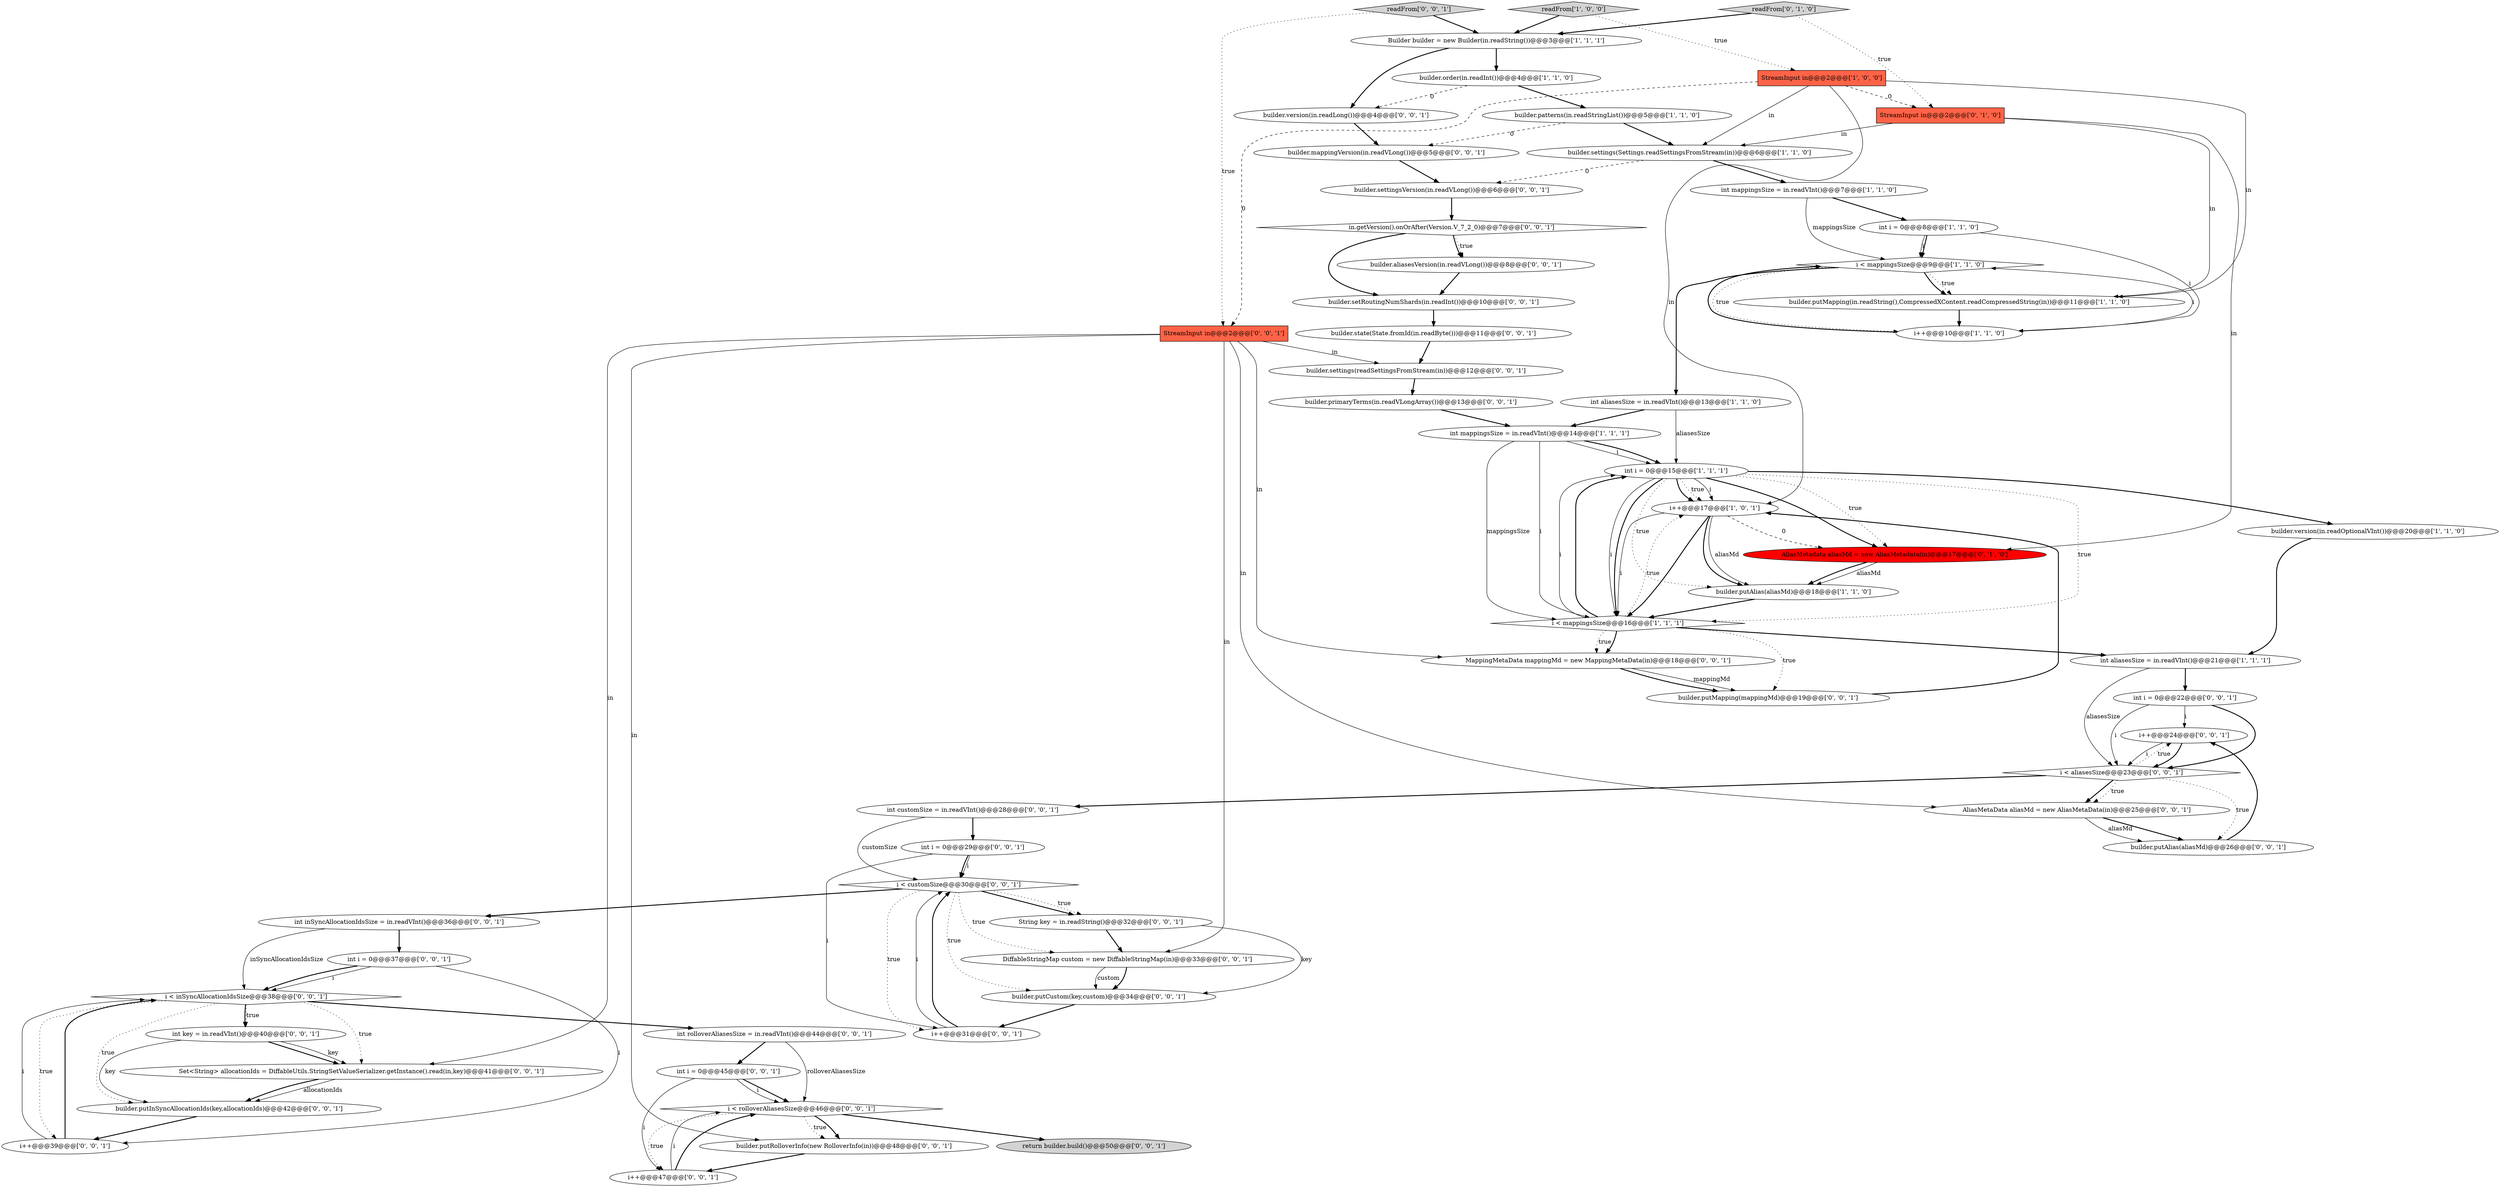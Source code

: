 digraph {
38 [style = filled, label = "builder.state(State.fromId(in.readByte()))@@@11@@@['0', '0', '1']", fillcolor = white, shape = ellipse image = "AAA0AAABBB3BBB"];
31 [style = filled, label = "int key = in.readVInt()@@@40@@@['0', '0', '1']", fillcolor = white, shape = ellipse image = "AAA0AAABBB3BBB"];
30 [style = filled, label = "int inSyncAllocationIdsSize = in.readVInt()@@@36@@@['0', '0', '1']", fillcolor = white, shape = ellipse image = "AAA0AAABBB3BBB"];
40 [style = filled, label = "in.getVersion().onOrAfter(Version.V_7_2_0)@@@7@@@['0', '0', '1']", fillcolor = white, shape = diamond image = "AAA0AAABBB3BBB"];
25 [style = filled, label = "builder.putInSyncAllocationIds(key,allocationIds)@@@42@@@['0', '0', '1']", fillcolor = white, shape = ellipse image = "AAA0AAABBB3BBB"];
7 [style = filled, label = "Builder builder = new Builder(in.readString())@@@3@@@['1', '1', '1']", fillcolor = white, shape = ellipse image = "AAA0AAABBB1BBB"];
17 [style = filled, label = "i++@@@17@@@['1', '0', '1']", fillcolor = white, shape = ellipse image = "AAA0AAABBB1BBB"];
57 [style = filled, label = "i++@@@24@@@['0', '0', '1']", fillcolor = white, shape = ellipse image = "AAA0AAABBB3BBB"];
46 [style = filled, label = "int i = 0@@@45@@@['0', '0', '1']", fillcolor = white, shape = ellipse image = "AAA0AAABBB3BBB"];
32 [style = filled, label = "builder.putCustom(key,custom)@@@34@@@['0', '0', '1']", fillcolor = white, shape = ellipse image = "AAA0AAABBB3BBB"];
21 [style = filled, label = "StreamInput in@@@2@@@['0', '1', '0']", fillcolor = tomato, shape = box image = "AAA1AAABBB2BBB"];
45 [style = filled, label = "builder.version(in.readLong())@@@4@@@['0', '0', '1']", fillcolor = white, shape = ellipse image = "AAA0AAABBB3BBB"];
58 [style = filled, label = "MappingMetaData mappingMd = new MappingMetaData(in)@@@18@@@['0', '0', '1']", fillcolor = white, shape = ellipse image = "AAA0AAABBB3BBB"];
26 [style = filled, label = "builder.putAlias(aliasMd)@@@26@@@['0', '0', '1']", fillcolor = white, shape = ellipse image = "AAA0AAABBB3BBB"];
50 [style = filled, label = "i++@@@39@@@['0', '0', '1']", fillcolor = white, shape = ellipse image = "AAA0AAABBB3BBB"];
44 [style = filled, label = "StreamInput in@@@2@@@['0', '0', '1']", fillcolor = tomato, shape = box image = "AAA0AAABBB3BBB"];
22 [style = filled, label = "int rolloverAliasesSize = in.readVInt()@@@44@@@['0', '0', '1']", fillcolor = white, shape = ellipse image = "AAA0AAABBB3BBB"];
43 [style = filled, label = "return builder.build()@@@50@@@['0', '0', '1']", fillcolor = lightgray, shape = ellipse image = "AAA0AAABBB3BBB"];
41 [style = filled, label = "i < inSyncAllocationIdsSize@@@38@@@['0', '0', '1']", fillcolor = white, shape = diamond image = "AAA0AAABBB3BBB"];
20 [style = filled, label = "readFrom['0', '1', '0']", fillcolor = lightgray, shape = diamond image = "AAA0AAABBB2BBB"];
37 [style = filled, label = "int i = 0@@@29@@@['0', '0', '1']", fillcolor = white, shape = ellipse image = "AAA0AAABBB3BBB"];
3 [style = filled, label = "builder.order(in.readInt())@@@4@@@['1', '1', '0']", fillcolor = white, shape = ellipse image = "AAA0AAABBB1BBB"];
11 [style = filled, label = "builder.putAlias(aliasMd)@@@18@@@['1', '1', '0']", fillcolor = white, shape = ellipse image = "AAA0AAABBB1BBB"];
42 [style = filled, label = "int i = 0@@@22@@@['0', '0', '1']", fillcolor = white, shape = ellipse image = "AAA0AAABBB3BBB"];
0 [style = filled, label = "readFrom['1', '0', '0']", fillcolor = lightgray, shape = diamond image = "AAA0AAABBB1BBB"];
8 [style = filled, label = "int i = 0@@@8@@@['1', '1', '0']", fillcolor = white, shape = ellipse image = "AAA0AAABBB1BBB"];
54 [style = filled, label = "builder.aliasesVersion(in.readVLong())@@@8@@@['0', '0', '1']", fillcolor = white, shape = ellipse image = "AAA0AAABBB3BBB"];
51 [style = filled, label = "Set<String> allocationIds = DiffableUtils.StringSetValueSerializer.getInstance().read(in,key)@@@41@@@['0', '0', '1']", fillcolor = white, shape = ellipse image = "AAA0AAABBB3BBB"];
52 [style = filled, label = "int i = 0@@@37@@@['0', '0', '1']", fillcolor = white, shape = ellipse image = "AAA0AAABBB3BBB"];
9 [style = filled, label = "int i = 0@@@15@@@['1', '1', '1']", fillcolor = white, shape = ellipse image = "AAA0AAABBB1BBB"];
10 [style = filled, label = "int mappingsSize = in.readVInt()@@@14@@@['1', '1', '1']", fillcolor = white, shape = ellipse image = "AAA0AAABBB1BBB"];
16 [style = filled, label = "i < mappingsSize@@@16@@@['1', '1', '1']", fillcolor = white, shape = diamond image = "AAA0AAABBB1BBB"];
28 [style = filled, label = "builder.putRolloverInfo(new RolloverInfo(in))@@@48@@@['0', '0', '1']", fillcolor = white, shape = ellipse image = "AAA0AAABBB3BBB"];
36 [style = filled, label = "builder.setRoutingNumShards(in.readInt())@@@10@@@['0', '0', '1']", fillcolor = white, shape = ellipse image = "AAA0AAABBB3BBB"];
59 [style = filled, label = "builder.settingsVersion(in.readVLong())@@@6@@@['0', '0', '1']", fillcolor = white, shape = ellipse image = "AAA0AAABBB3BBB"];
2 [style = filled, label = "builder.version(in.readOptionalVInt())@@@20@@@['1', '1', '0']", fillcolor = white, shape = ellipse image = "AAA0AAABBB1BBB"];
13 [style = filled, label = "int aliasesSize = in.readVInt()@@@13@@@['1', '1', '0']", fillcolor = white, shape = ellipse image = "AAA0AAABBB1BBB"];
55 [style = filled, label = "i < customSize@@@30@@@['0', '0', '1']", fillcolor = white, shape = diamond image = "AAA0AAABBB3BBB"];
5 [style = filled, label = "builder.patterns(in.readStringList())@@@5@@@['1', '1', '0']", fillcolor = white, shape = ellipse image = "AAA0AAABBB1BBB"];
19 [style = filled, label = "AliasMetadata aliasMd = new AliasMetadata(in)@@@17@@@['0', '1', '0']", fillcolor = red, shape = ellipse image = "AAA1AAABBB2BBB"];
53 [style = filled, label = "DiffableStringMap custom = new DiffableStringMap(in)@@@33@@@['0', '0', '1']", fillcolor = white, shape = ellipse image = "AAA0AAABBB3BBB"];
47 [style = filled, label = "builder.primaryTerms(in.readVLongArray())@@@13@@@['0', '0', '1']", fillcolor = white, shape = ellipse image = "AAA0AAABBB3BBB"];
6 [style = filled, label = "i < mappingsSize@@@9@@@['1', '1', '0']", fillcolor = white, shape = diamond image = "AAA0AAABBB1BBB"];
12 [style = filled, label = "int aliasesSize = in.readVInt()@@@21@@@['1', '1', '1']", fillcolor = white, shape = ellipse image = "AAA0AAABBB1BBB"];
14 [style = filled, label = "int mappingsSize = in.readVInt()@@@7@@@['1', '1', '0']", fillcolor = white, shape = ellipse image = "AAA0AAABBB1BBB"];
33 [style = filled, label = "i < aliasesSize@@@23@@@['0', '0', '1']", fillcolor = white, shape = diamond image = "AAA0AAABBB3BBB"];
1 [style = filled, label = "builder.putMapping(in.readString(),CompressedXContent.readCompressedString(in))@@@11@@@['1', '1', '0']", fillcolor = white, shape = ellipse image = "AAA0AAABBB1BBB"];
15 [style = filled, label = "builder.settings(Settings.readSettingsFromStream(in))@@@6@@@['1', '1', '0']", fillcolor = white, shape = ellipse image = "AAA0AAABBB1BBB"];
27 [style = filled, label = "readFrom['0', '0', '1']", fillcolor = lightgray, shape = diamond image = "AAA0AAABBB3BBB"];
34 [style = filled, label = "builder.mappingVersion(in.readVLong())@@@5@@@['0', '0', '1']", fillcolor = white, shape = ellipse image = "AAA0AAABBB3BBB"];
49 [style = filled, label = "int customSize = in.readVInt()@@@28@@@['0', '0', '1']", fillcolor = white, shape = ellipse image = "AAA0AAABBB3BBB"];
29 [style = filled, label = "i++@@@31@@@['0', '0', '1']", fillcolor = white, shape = ellipse image = "AAA0AAABBB3BBB"];
35 [style = filled, label = "String key = in.readString()@@@32@@@['0', '0', '1']", fillcolor = white, shape = ellipse image = "AAA0AAABBB3BBB"];
4 [style = filled, label = "StreamInput in@@@2@@@['1', '0', '0']", fillcolor = tomato, shape = box image = "AAA1AAABBB1BBB"];
48 [style = filled, label = "i < rolloverAliasesSize@@@46@@@['0', '0', '1']", fillcolor = white, shape = diamond image = "AAA0AAABBB3BBB"];
56 [style = filled, label = "builder.putMapping(mappingMd)@@@19@@@['0', '0', '1']", fillcolor = white, shape = ellipse image = "AAA0AAABBB3BBB"];
24 [style = filled, label = "AliasMetaData aliasMd = new AliasMetaData(in)@@@25@@@['0', '0', '1']", fillcolor = white, shape = ellipse image = "AAA0AAABBB3BBB"];
18 [style = filled, label = "i++@@@10@@@['1', '1', '0']", fillcolor = white, shape = ellipse image = "AAA0AAABBB1BBB"];
39 [style = filled, label = "i++@@@47@@@['0', '0', '1']", fillcolor = white, shape = ellipse image = "AAA0AAABBB3BBB"];
23 [style = filled, label = "builder.settings(readSettingsFromStream(in))@@@12@@@['0', '0', '1']", fillcolor = white, shape = ellipse image = "AAA0AAABBB3BBB"];
13->9 [style = solid, label="aliasesSize"];
27->44 [style = dotted, label="true"];
57->33 [style = bold, label=""];
30->52 [style = bold, label=""];
16->17 [style = dotted, label="true"];
6->1 [style = dotted, label="true"];
5->15 [style = bold, label=""];
16->9 [style = solid, label="i"];
58->56 [style = solid, label="mappingMd"];
8->6 [style = bold, label=""];
19->11 [style = bold, label=""];
47->10 [style = bold, label=""];
12->42 [style = bold, label=""];
37->55 [style = bold, label=""];
46->48 [style = bold, label=""];
31->25 [style = solid, label="key"];
33->26 [style = dotted, label="true"];
9->16 [style = bold, label=""];
21->15 [style = solid, label="in"];
51->25 [style = solid, label="allocationIds"];
44->51 [style = solid, label="in"];
3->5 [style = bold, label=""];
6->18 [style = dotted, label="true"];
44->53 [style = solid, label="in"];
15->59 [style = dashed, label="0"];
48->43 [style = bold, label=""];
48->39 [style = dotted, label="true"];
12->33 [style = solid, label="aliasesSize"];
53->32 [style = bold, label=""];
27->7 [style = bold, label=""];
26->57 [style = bold, label=""];
44->24 [style = solid, label="in"];
44->23 [style = solid, label="in"];
44->28 [style = solid, label="in"];
41->51 [style = dotted, label="true"];
14->6 [style = solid, label="mappingsSize"];
17->11 [style = solid, label="aliasMd"];
41->22 [style = bold, label=""];
16->58 [style = dotted, label="true"];
46->48 [style = solid, label="i"];
4->17 [style = solid, label="in"];
8->6 [style = solid, label="i"];
16->9 [style = bold, label=""];
57->33 [style = solid, label="i"];
17->16 [style = bold, label=""];
11->16 [style = bold, label=""];
22->46 [style = bold, label=""];
33->57 [style = dotted, label="true"];
9->2 [style = bold, label=""];
48->28 [style = dotted, label="true"];
9->17 [style = bold, label=""];
9->16 [style = solid, label="i"];
58->56 [style = bold, label=""];
5->34 [style = dashed, label="0"];
0->7 [style = bold, label=""];
34->59 [style = bold, label=""];
21->19 [style = solid, label="in"];
10->16 [style = solid, label="i"];
31->51 [style = bold, label=""];
31->51 [style = solid, label="key"];
4->1 [style = solid, label="in"];
55->53 [style = dotted, label="true"];
49->55 [style = solid, label="customSize"];
51->25 [style = bold, label=""];
10->9 [style = solid, label="i"];
14->8 [style = bold, label=""];
20->7 [style = bold, label=""];
48->28 [style = bold, label=""];
55->35 [style = bold, label=""];
50->41 [style = bold, label=""];
22->48 [style = solid, label="rolloverAliasesSize"];
4->44 [style = dashed, label="0"];
18->6 [style = solid, label="i"];
13->10 [style = bold, label=""];
49->37 [style = bold, label=""];
15->14 [style = bold, label=""];
41->50 [style = dotted, label="true"];
28->39 [style = bold, label=""];
9->11 [style = dotted, label="true"];
52->41 [style = solid, label="i"];
37->29 [style = solid, label="i"];
4->15 [style = solid, label="in"];
0->4 [style = dotted, label="true"];
52->41 [style = bold, label=""];
41->25 [style = dotted, label="true"];
37->55 [style = solid, label="i"];
55->35 [style = dotted, label="true"];
4->21 [style = dashed, label="0"];
40->54 [style = dotted, label="true"];
29->55 [style = bold, label=""];
6->1 [style = bold, label=""];
24->26 [style = bold, label=""];
42->33 [style = solid, label="i"];
9->19 [style = dotted, label="true"];
55->29 [style = dotted, label="true"];
55->30 [style = bold, label=""];
54->36 [style = bold, label=""];
18->6 [style = bold, label=""];
40->36 [style = bold, label=""];
55->32 [style = dotted, label="true"];
33->24 [style = bold, label=""];
6->13 [style = bold, label=""];
3->45 [style = dashed, label="0"];
23->47 [style = bold, label=""];
9->19 [style = bold, label=""];
33->24 [style = dotted, label="true"];
41->31 [style = bold, label=""];
10->9 [style = bold, label=""];
29->55 [style = solid, label="i"];
33->49 [style = bold, label=""];
9->16 [style = dotted, label="true"];
39->48 [style = solid, label="i"];
16->58 [style = bold, label=""];
35->53 [style = bold, label=""];
16->56 [style = dotted, label="true"];
41->31 [style = dotted, label="true"];
46->39 [style = solid, label="i"];
40->54 [style = bold, label=""];
39->48 [style = bold, label=""];
21->1 [style = solid, label="in"];
44->58 [style = solid, label="in"];
35->32 [style = solid, label="key"];
8->18 [style = solid, label="i"];
19->11 [style = solid, label="aliasMd"];
50->41 [style = solid, label="i"];
9->17 [style = dotted, label="true"];
59->40 [style = bold, label=""];
9->17 [style = solid, label="i"];
38->23 [style = bold, label=""];
42->33 [style = bold, label=""];
1->18 [style = bold, label=""];
53->32 [style = solid, label="custom"];
20->21 [style = dotted, label="true"];
7->3 [style = bold, label=""];
2->12 [style = bold, label=""];
56->17 [style = bold, label=""];
7->45 [style = bold, label=""];
32->29 [style = bold, label=""];
17->16 [style = solid, label="i"];
24->26 [style = solid, label="aliasMd"];
10->16 [style = solid, label="mappingsSize"];
30->41 [style = solid, label="inSyncAllocationIdsSize"];
36->38 [style = bold, label=""];
42->57 [style = solid, label="i"];
52->50 [style = solid, label="i"];
25->50 [style = bold, label=""];
16->12 [style = bold, label=""];
45->34 [style = bold, label=""];
17->19 [style = dashed, label="0"];
17->11 [style = bold, label=""];
}

